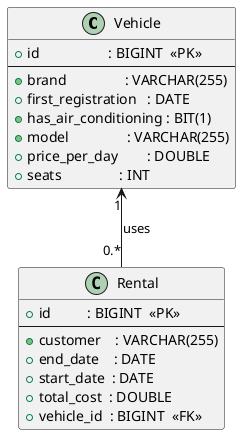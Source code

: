 @startuml

' Definition der Klasse Vehicle
class Vehicle {
    + id                   : BIGINT  <<PK>>
    --
    + brand                : VARCHAR(255)
    + first_registration   : DATE
    + has_air_conditioning : BIT(1)
    + model                : VARCHAR(255)
    + price_per_day        : DOUBLE
    + seats                : INT
}

' Definition der Klasse Rental
class Rental {
    + id          : BIGINT  <<PK>>
    --
    + customer    : VARCHAR(255)
    + end_date    : DATE
    + start_date  : DATE
    + total_cost  : DOUBLE
    + vehicle_id  : BIGINT  <<FK>>
}

' Assoziation: Ein Vehicle kann in mehreren Rentals vorkommen
Vehicle "1" <-- "0.*" Rental : uses

@enduml
